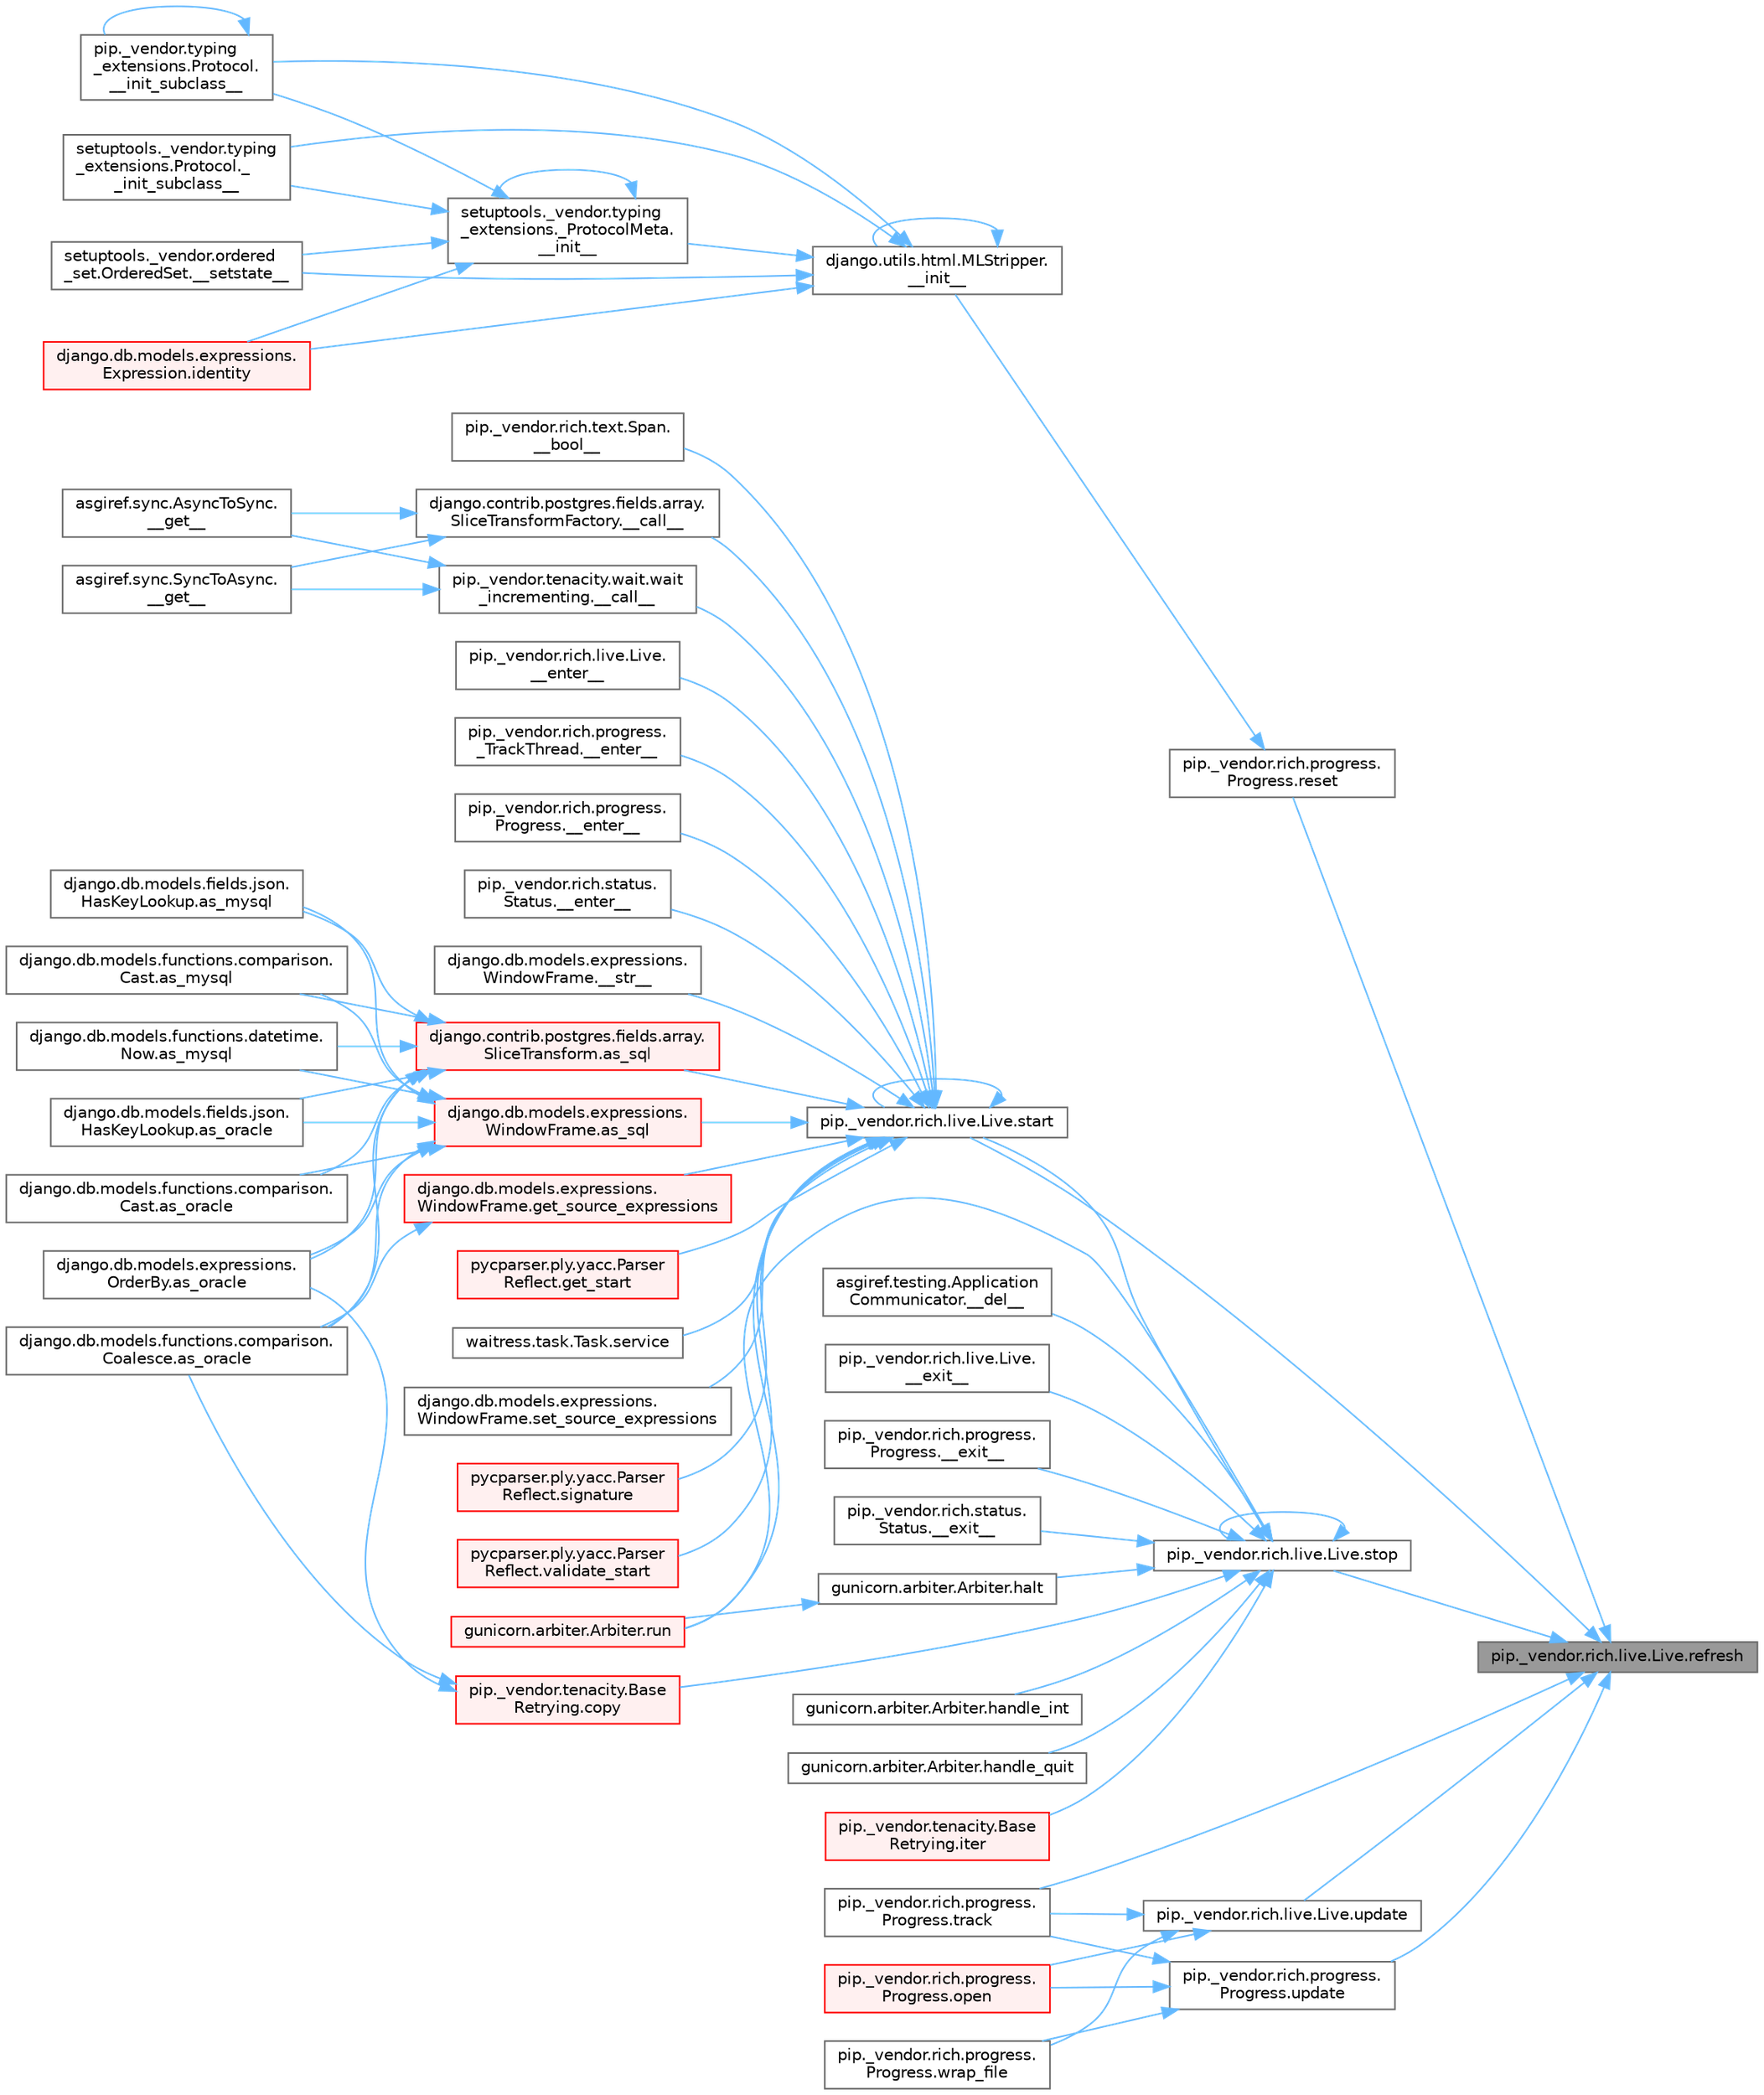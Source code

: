 digraph "pip._vendor.rich.live.Live.refresh"
{
 // LATEX_PDF_SIZE
  bgcolor="transparent";
  edge [fontname=Helvetica,fontsize=10,labelfontname=Helvetica,labelfontsize=10];
  node [fontname=Helvetica,fontsize=10,shape=box,height=0.2,width=0.4];
  rankdir="RL";
  Node1 [id="Node000001",label="pip._vendor.rich.live.Live.refresh",height=0.2,width=0.4,color="gray40", fillcolor="grey60", style="filled", fontcolor="black",tooltip=" "];
  Node1 -> Node2 [id="edge1_Node000001_Node000002",dir="back",color="steelblue1",style="solid",tooltip=" "];
  Node2 [id="Node000002",label="pip._vendor.rich.progress.\lProgress.reset",height=0.2,width=0.4,color="grey40", fillcolor="white", style="filled",URL="$classpip_1_1__vendor_1_1rich_1_1progress_1_1_progress.html#aafb5a51caee0151a490484577c2a9a9b",tooltip=" "];
  Node2 -> Node3 [id="edge2_Node000002_Node000003",dir="back",color="steelblue1",style="solid",tooltip=" "];
  Node3 [id="Node000003",label="django.utils.html.MLStripper.\l__init__",height=0.2,width=0.4,color="grey40", fillcolor="white", style="filled",URL="$classdjango_1_1utils_1_1html_1_1_m_l_stripper.html#a2cadf8795a912bed633ed31d662e43ff",tooltip=" "];
  Node3 -> Node3 [id="edge3_Node000003_Node000003",dir="back",color="steelblue1",style="solid",tooltip=" "];
  Node3 -> Node4 [id="edge4_Node000003_Node000004",dir="back",color="steelblue1",style="solid",tooltip=" "];
  Node4 [id="Node000004",label="setuptools._vendor.typing\l_extensions._ProtocolMeta.\l__init__",height=0.2,width=0.4,color="grey40", fillcolor="white", style="filled",URL="$classsetuptools_1_1__vendor_1_1typing__extensions_1_1___protocol_meta.html#a7bbaff8ac6d19534b46bca363ee0b43a",tooltip=" "];
  Node4 -> Node4 [id="edge5_Node000004_Node000004",dir="back",color="steelblue1",style="solid",tooltip=" "];
  Node4 -> Node5 [id="edge6_Node000004_Node000005",dir="back",color="steelblue1",style="solid",tooltip=" "];
  Node5 [id="Node000005",label="pip._vendor.typing\l_extensions.Protocol.\l__init_subclass__",height=0.2,width=0.4,color="grey40", fillcolor="white", style="filled",URL="$classpip_1_1__vendor_1_1typing__extensions_1_1_protocol.html#a2916efc86cebb8aba6deb7fd30b33988",tooltip=" "];
  Node5 -> Node5 [id="edge7_Node000005_Node000005",dir="back",color="steelblue1",style="solid",tooltip=" "];
  Node4 -> Node6 [id="edge8_Node000004_Node000006",dir="back",color="steelblue1",style="solid",tooltip=" "];
  Node6 [id="Node000006",label="setuptools._vendor.typing\l_extensions.Protocol._\l_init_subclass__",height=0.2,width=0.4,color="grey40", fillcolor="white", style="filled",URL="$classsetuptools_1_1__vendor_1_1typing__extensions_1_1_protocol.html#ac6cbebc092a4724ab3704c5334059874",tooltip=" "];
  Node4 -> Node7 [id="edge9_Node000004_Node000007",dir="back",color="steelblue1",style="solid",tooltip=" "];
  Node7 [id="Node000007",label="setuptools._vendor.ordered\l_set.OrderedSet.__setstate__",height=0.2,width=0.4,color="grey40", fillcolor="white", style="filled",URL="$classsetuptools_1_1__vendor_1_1ordered__set_1_1_ordered_set.html#aa7f7de9d987829525d06db565fe1b4a1",tooltip=" "];
  Node4 -> Node8 [id="edge10_Node000004_Node000008",dir="back",color="steelblue1",style="solid",tooltip=" "];
  Node8 [id="Node000008",label="django.db.models.expressions.\lExpression.identity",height=0.2,width=0.4,color="red", fillcolor="#FFF0F0", style="filled",URL="$classdjango_1_1db_1_1models_1_1expressions_1_1_expression.html#a10048810b5eb8641acf3bc150731b925",tooltip=" "];
  Node3 -> Node5 [id="edge11_Node000003_Node000005",dir="back",color="steelblue1",style="solid",tooltip=" "];
  Node3 -> Node6 [id="edge12_Node000003_Node000006",dir="back",color="steelblue1",style="solid",tooltip=" "];
  Node3 -> Node7 [id="edge13_Node000003_Node000007",dir="back",color="steelblue1",style="solid",tooltip=" "];
  Node3 -> Node8 [id="edge14_Node000003_Node000008",dir="back",color="steelblue1",style="solid",tooltip=" "];
  Node1 -> Node35 [id="edge15_Node000001_Node000035",dir="back",color="steelblue1",style="solid",tooltip=" "];
  Node35 [id="Node000035",label="pip._vendor.rich.live.Live.start",height=0.2,width=0.4,color="grey40", fillcolor="white", style="filled",URL="$classpip_1_1__vendor_1_1rich_1_1live_1_1_live.html#a7216ec35a1494a83ed749407ef4e0c40",tooltip=" "];
  Node35 -> Node36 [id="edge16_Node000035_Node000036",dir="back",color="steelblue1",style="solid",tooltip=" "];
  Node36 [id="Node000036",label="pip._vendor.rich.text.Span.\l__bool__",height=0.2,width=0.4,color="grey40", fillcolor="white", style="filled",URL="$classpip_1_1__vendor_1_1rich_1_1text_1_1_span.html#a46697beb32db6e5087af9c77058189fa",tooltip=" "];
  Node35 -> Node37 [id="edge17_Node000035_Node000037",dir="back",color="steelblue1",style="solid",tooltip=" "];
  Node37 [id="Node000037",label="django.contrib.postgres.fields.array.\lSliceTransformFactory.__call__",height=0.2,width=0.4,color="grey40", fillcolor="white", style="filled",URL="$classdjango_1_1contrib_1_1postgres_1_1fields_1_1array_1_1_slice_transform_factory.html#a60af1a96b18ed40dfdbacea43f36a5ab",tooltip=" "];
  Node37 -> Node38 [id="edge18_Node000037_Node000038",dir="back",color="steelblue1",style="solid",tooltip=" "];
  Node38 [id="Node000038",label="asgiref.sync.AsyncToSync.\l__get__",height=0.2,width=0.4,color="grey40", fillcolor="white", style="filled",URL="$classasgiref_1_1sync_1_1_async_to_sync.html#a23e9ef7a73da98dad9e3f4e65846969b",tooltip=" "];
  Node37 -> Node39 [id="edge19_Node000037_Node000039",dir="back",color="steelblue1",style="solid",tooltip=" "];
  Node39 [id="Node000039",label="asgiref.sync.SyncToAsync.\l__get__",height=0.2,width=0.4,color="grey40", fillcolor="white", style="filled",URL="$classasgiref_1_1sync_1_1_sync_to_async.html#aebdfbe3f01079a529fd2f39810597381",tooltip=" "];
  Node35 -> Node40 [id="edge20_Node000035_Node000040",dir="back",color="steelblue1",style="solid",tooltip=" "];
  Node40 [id="Node000040",label="pip._vendor.tenacity.wait.wait\l_incrementing.__call__",height=0.2,width=0.4,color="grey40", fillcolor="white", style="filled",URL="$classpip_1_1__vendor_1_1tenacity_1_1wait_1_1wait__incrementing.html#af47b0264325b86a85aa5cfd3b59a28cf",tooltip=" "];
  Node40 -> Node38 [id="edge21_Node000040_Node000038",dir="back",color="steelblue1",style="solid",tooltip=" "];
  Node40 -> Node39 [id="edge22_Node000040_Node000039",dir="back",color="steelblue1",style="solid",tooltip=" "];
  Node35 -> Node41 [id="edge23_Node000035_Node000041",dir="back",color="steelblue1",style="solid",tooltip=" "];
  Node41 [id="Node000041",label="pip._vendor.rich.live.Live.\l__enter__",height=0.2,width=0.4,color="grey40", fillcolor="white", style="filled",URL="$classpip_1_1__vendor_1_1rich_1_1live_1_1_live.html#aa3062fdcd3fb592a064dec1b64674ac5",tooltip=" "];
  Node35 -> Node42 [id="edge24_Node000035_Node000042",dir="back",color="steelblue1",style="solid",tooltip=" "];
  Node42 [id="Node000042",label="pip._vendor.rich.progress.\l_TrackThread.__enter__",height=0.2,width=0.4,color="grey40", fillcolor="white", style="filled",URL="$classpip_1_1__vendor_1_1rich_1_1progress_1_1___track_thread.html#a0b48116fd15e50c04c313a76be81e95d",tooltip=" "];
  Node35 -> Node43 [id="edge25_Node000035_Node000043",dir="back",color="steelblue1",style="solid",tooltip=" "];
  Node43 [id="Node000043",label="pip._vendor.rich.progress.\lProgress.__enter__",height=0.2,width=0.4,color="grey40", fillcolor="white", style="filled",URL="$classpip_1_1__vendor_1_1rich_1_1progress_1_1_progress.html#a4979cbd1c8ed672eeb7a49066392a186",tooltip=" "];
  Node35 -> Node44 [id="edge26_Node000035_Node000044",dir="back",color="steelblue1",style="solid",tooltip=" "];
  Node44 [id="Node000044",label="pip._vendor.rich.status.\lStatus.__enter__",height=0.2,width=0.4,color="grey40", fillcolor="white", style="filled",URL="$classpip_1_1__vendor_1_1rich_1_1status_1_1_status.html#a9c62ad173990d834893f5e97064f9ad7",tooltip=" "];
  Node35 -> Node45 [id="edge27_Node000035_Node000045",dir="back",color="steelblue1",style="solid",tooltip=" "];
  Node45 [id="Node000045",label="django.db.models.expressions.\lWindowFrame.__str__",height=0.2,width=0.4,color="grey40", fillcolor="white", style="filled",URL="$classdjango_1_1db_1_1models_1_1expressions_1_1_window_frame.html#a3e16a0d1fe7c8c0f0079d7ba8aefae7e",tooltip=" "];
  Node35 -> Node46 [id="edge28_Node000035_Node000046",dir="back",color="steelblue1",style="solid",tooltip=" "];
  Node46 [id="Node000046",label="django.contrib.postgres.fields.array.\lSliceTransform.as_sql",height=0.2,width=0.4,color="red", fillcolor="#FFF0F0", style="filled",URL="$classdjango_1_1contrib_1_1postgres_1_1fields_1_1array_1_1_slice_transform.html#adc5e91e1d2ce6e9bbee3be2837596d21",tooltip=" "];
  Node46 -> Node47 [id="edge29_Node000046_Node000047",dir="back",color="steelblue1",style="solid",tooltip=" "];
  Node47 [id="Node000047",label="django.db.models.fields.json.\lHasKeyLookup.as_mysql",height=0.2,width=0.4,color="grey40", fillcolor="white", style="filled",URL="$classdjango_1_1db_1_1models_1_1fields_1_1json_1_1_has_key_lookup.html#a10f67427287f2c0ea32513ca6f481e96",tooltip=" "];
  Node46 -> Node48 [id="edge30_Node000046_Node000048",dir="back",color="steelblue1",style="solid",tooltip=" "];
  Node48 [id="Node000048",label="django.db.models.functions.comparison.\lCast.as_mysql",height=0.2,width=0.4,color="grey40", fillcolor="white", style="filled",URL="$classdjango_1_1db_1_1models_1_1functions_1_1comparison_1_1_cast.html#a447737891e955909c6a381529a67a84e",tooltip=" "];
  Node46 -> Node49 [id="edge31_Node000046_Node000049",dir="back",color="steelblue1",style="solid",tooltip=" "];
  Node49 [id="Node000049",label="django.db.models.functions.datetime.\lNow.as_mysql",height=0.2,width=0.4,color="grey40", fillcolor="white", style="filled",URL="$classdjango_1_1db_1_1models_1_1functions_1_1datetime_1_1_now.html#a070a9334fb198086c0c4e96e9725d92b",tooltip=" "];
  Node46 -> Node50 [id="edge32_Node000046_Node000050",dir="back",color="steelblue1",style="solid",tooltip=" "];
  Node50 [id="Node000050",label="django.db.models.expressions.\lOrderBy.as_oracle",height=0.2,width=0.4,color="grey40", fillcolor="white", style="filled",URL="$classdjango_1_1db_1_1models_1_1expressions_1_1_order_by.html#af9b6ede9b0df85d6bcf54f983b3a8f6a",tooltip=" "];
  Node46 -> Node51 [id="edge33_Node000046_Node000051",dir="back",color="steelblue1",style="solid",tooltip=" "];
  Node51 [id="Node000051",label="django.db.models.fields.json.\lHasKeyLookup.as_oracle",height=0.2,width=0.4,color="grey40", fillcolor="white", style="filled",URL="$classdjango_1_1db_1_1models_1_1fields_1_1json_1_1_has_key_lookup.html#afbb88aa4fb23b3ec3acdc695c2f52398",tooltip=" "];
  Node46 -> Node52 [id="edge34_Node000046_Node000052",dir="back",color="steelblue1",style="solid",tooltip=" "];
  Node52 [id="Node000052",label="django.db.models.functions.comparison.\lCast.as_oracle",height=0.2,width=0.4,color="grey40", fillcolor="white", style="filled",URL="$classdjango_1_1db_1_1models_1_1functions_1_1comparison_1_1_cast.html#ad466cd7ca85dc257d9e2718f41a263ec",tooltip=" "];
  Node46 -> Node53 [id="edge35_Node000046_Node000053",dir="back",color="steelblue1",style="solid",tooltip=" "];
  Node53 [id="Node000053",label="django.db.models.functions.comparison.\lCoalesce.as_oracle",height=0.2,width=0.4,color="grey40", fillcolor="white", style="filled",URL="$classdjango_1_1db_1_1models_1_1functions_1_1comparison_1_1_coalesce.html#a1bbeea180ef3ef4d8ba5d51d33d6ef85",tooltip=" "];
  Node35 -> Node75 [id="edge36_Node000035_Node000075",dir="back",color="steelblue1",style="solid",tooltip=" "];
  Node75 [id="Node000075",label="django.db.models.expressions.\lWindowFrame.as_sql",height=0.2,width=0.4,color="red", fillcolor="#FFF0F0", style="filled",URL="$classdjango_1_1db_1_1models_1_1expressions_1_1_window_frame.html#ade5c159a9bd4309d1d9232af3fd54807",tooltip=" "];
  Node75 -> Node47 [id="edge37_Node000075_Node000047",dir="back",color="steelblue1",style="solid",tooltip=" "];
  Node75 -> Node48 [id="edge38_Node000075_Node000048",dir="back",color="steelblue1",style="solid",tooltip=" "];
  Node75 -> Node49 [id="edge39_Node000075_Node000049",dir="back",color="steelblue1",style="solid",tooltip=" "];
  Node75 -> Node50 [id="edge40_Node000075_Node000050",dir="back",color="steelblue1",style="solid",tooltip=" "];
  Node75 -> Node51 [id="edge41_Node000075_Node000051",dir="back",color="steelblue1",style="solid",tooltip=" "];
  Node75 -> Node52 [id="edge42_Node000075_Node000052",dir="back",color="steelblue1",style="solid",tooltip=" "];
  Node75 -> Node53 [id="edge43_Node000075_Node000053",dir="back",color="steelblue1",style="solid",tooltip=" "];
  Node35 -> Node76 [id="edge44_Node000035_Node000076",dir="back",color="steelblue1",style="solid",tooltip=" "];
  Node76 [id="Node000076",label="django.db.models.expressions.\lWindowFrame.get_source_expressions",height=0.2,width=0.4,color="red", fillcolor="#FFF0F0", style="filled",URL="$classdjango_1_1db_1_1models_1_1expressions_1_1_window_frame.html#a4b54c4c9b4c4a68308953d25703a2544",tooltip=" "];
  Node76 -> Node53 [id="edge45_Node000076_Node000053",dir="back",color="steelblue1",style="solid",tooltip=" "];
  Node35 -> Node1390 [id="edge46_Node000035_Node001390",dir="back",color="steelblue1",style="solid",tooltip=" "];
  Node1390 [id="Node001390",label="pycparser.ply.yacc.Parser\lReflect.get_start",height=0.2,width=0.4,color="red", fillcolor="#FFF0F0", style="filled",URL="$classpycparser_1_1ply_1_1yacc_1_1_parser_reflect.html#a47da581cfe4c452d4f2236ae2e32f8a7",tooltip=" "];
  Node35 -> Node1376 [id="edge47_Node000035_Node001376",dir="back",color="steelblue1",style="solid",tooltip=" "];
  Node1376 [id="Node001376",label="gunicorn.arbiter.Arbiter.run",height=0.2,width=0.4,color="red", fillcolor="#FFF0F0", style="filled",URL="$classgunicorn_1_1arbiter_1_1_arbiter.html#a690c034511f5f267e7da7478590701a9",tooltip=" "];
  Node35 -> Node472 [id="edge48_Node000035_Node000472",dir="back",color="steelblue1",style="solid",tooltip=" "];
  Node472 [id="Node000472",label="waitress.task.Task.service",height=0.2,width=0.4,color="grey40", fillcolor="white", style="filled",URL="$classwaitress_1_1task_1_1_task.html#acd61643ab6cfae697f619c48f46e40b6",tooltip=" "];
  Node35 -> Node1393 [id="edge49_Node000035_Node001393",dir="back",color="steelblue1",style="solid",tooltip=" "];
  Node1393 [id="Node001393",label="django.db.models.expressions.\lWindowFrame.set_source_expressions",height=0.2,width=0.4,color="grey40", fillcolor="white", style="filled",URL="$classdjango_1_1db_1_1models_1_1expressions_1_1_window_frame.html#a1fe665f627f1ec2396a68494d20be905",tooltip=" "];
  Node35 -> Node1394 [id="edge50_Node000035_Node001394",dir="back",color="steelblue1",style="solid",tooltip=" "];
  Node1394 [id="Node001394",label="pycparser.ply.yacc.Parser\lReflect.signature",height=0.2,width=0.4,color="red", fillcolor="#FFF0F0", style="filled",URL="$classpycparser_1_1ply_1_1yacc_1_1_parser_reflect.html#a525f61d23491eeae554ac65afedd0a5b",tooltip=" "];
  Node35 -> Node35 [id="edge51_Node000035_Node000035",dir="back",color="steelblue1",style="solid",tooltip=" "];
  Node35 -> Node1404 [id="edge52_Node000035_Node001404",dir="back",color="steelblue1",style="solid",tooltip=" "];
  Node1404 [id="Node001404",label="pycparser.ply.yacc.Parser\lReflect.validate_start",height=0.2,width=0.4,color="red", fillcolor="#FFF0F0", style="filled",URL="$classpycparser_1_1ply_1_1yacc_1_1_parser_reflect.html#a5f433e8fcd5e9bd8361b6be3458e8b7f",tooltip=" "];
  Node1 -> Node1369 [id="edge53_Node000001_Node001369",dir="back",color="steelblue1",style="solid",tooltip=" "];
  Node1369 [id="Node001369",label="pip._vendor.rich.live.Live.stop",height=0.2,width=0.4,color="grey40", fillcolor="white", style="filled",URL="$classpip_1_1__vendor_1_1rich_1_1live_1_1_live.html#a8b9a6fd11fa9b17db3cea3143e41fecc",tooltip=" "];
  Node1369 -> Node1370 [id="edge54_Node001369_Node001370",dir="back",color="steelblue1",style="solid",tooltip=" "];
  Node1370 [id="Node001370",label="asgiref.testing.Application\lCommunicator.__del__",height=0.2,width=0.4,color="grey40", fillcolor="white", style="filled",URL="$classasgiref_1_1testing_1_1_application_communicator.html#ad1e7504202fc0e77462288ef0d24f12d",tooltip=" "];
  Node1369 -> Node1371 [id="edge55_Node001369_Node001371",dir="back",color="steelblue1",style="solid",tooltip=" "];
  Node1371 [id="Node001371",label="pip._vendor.rich.live.Live.\l__exit__",height=0.2,width=0.4,color="grey40", fillcolor="white", style="filled",URL="$classpip_1_1__vendor_1_1rich_1_1live_1_1_live.html#ad2c0c523844059a1131851d7cab4fddb",tooltip=" "];
  Node1369 -> Node1372 [id="edge56_Node001369_Node001372",dir="back",color="steelblue1",style="solid",tooltip=" "];
  Node1372 [id="Node001372",label="pip._vendor.rich.progress.\lProgress.__exit__",height=0.2,width=0.4,color="grey40", fillcolor="white", style="filled",URL="$classpip_1_1__vendor_1_1rich_1_1progress_1_1_progress.html#a5f5ac8f61763352a757bf03480233094",tooltip=" "];
  Node1369 -> Node1373 [id="edge57_Node001369_Node001373",dir="back",color="steelblue1",style="solid",tooltip=" "];
  Node1373 [id="Node001373",label="pip._vendor.rich.status.\lStatus.__exit__",height=0.2,width=0.4,color="grey40", fillcolor="white", style="filled",URL="$classpip_1_1__vendor_1_1rich_1_1status_1_1_status.html#a460bb8d74c675078838735370c96324b",tooltip=" "];
  Node1369 -> Node1374 [id="edge58_Node001369_Node001374",dir="back",color="steelblue1",style="solid",tooltip=" "];
  Node1374 [id="Node001374",label="pip._vendor.tenacity.Base\lRetrying.copy",height=0.2,width=0.4,color="red", fillcolor="#FFF0F0", style="filled",URL="$classpip_1_1__vendor_1_1tenacity_1_1_base_retrying.html#a3b3c595a4448cf55ebb3d1f3660bea88",tooltip=" "];
  Node1374 -> Node50 [id="edge59_Node001374_Node000050",dir="back",color="steelblue1",style="solid",tooltip=" "];
  Node1374 -> Node53 [id="edge60_Node001374_Node000053",dir="back",color="steelblue1",style="solid",tooltip=" "];
  Node1369 -> Node1375 [id="edge61_Node001369_Node001375",dir="back",color="steelblue1",style="solid",tooltip=" "];
  Node1375 [id="Node001375",label="gunicorn.arbiter.Arbiter.halt",height=0.2,width=0.4,color="grey40", fillcolor="white", style="filled",URL="$classgunicorn_1_1arbiter_1_1_arbiter.html#a8c96a567bd668d560500593a6681b98c",tooltip=" "];
  Node1375 -> Node1376 [id="edge62_Node001375_Node001376",dir="back",color="steelblue1",style="solid",tooltip=" "];
  Node1369 -> Node1377 [id="edge63_Node001369_Node001377",dir="back",color="steelblue1",style="solid",tooltip=" "];
  Node1377 [id="Node001377",label="gunicorn.arbiter.Arbiter.handle_int",height=0.2,width=0.4,color="grey40", fillcolor="white", style="filled",URL="$classgunicorn_1_1arbiter_1_1_arbiter.html#af28faca7ba4e88bd592ff3fe9c8b672c",tooltip=" "];
  Node1369 -> Node1378 [id="edge64_Node001369_Node001378",dir="back",color="steelblue1",style="solid",tooltip=" "];
  Node1378 [id="Node001378",label="gunicorn.arbiter.Arbiter.handle_quit",height=0.2,width=0.4,color="grey40", fillcolor="white", style="filled",URL="$classgunicorn_1_1arbiter_1_1_arbiter.html#a6a84655bcb7e779c1f442986b1e854df",tooltip=" "];
  Node1369 -> Node1379 [id="edge65_Node001369_Node001379",dir="back",color="steelblue1",style="solid",tooltip=" "];
  Node1379 [id="Node001379",label="pip._vendor.tenacity.Base\lRetrying.iter",height=0.2,width=0.4,color="red", fillcolor="#FFF0F0", style="filled",URL="$classpip_1_1__vendor_1_1tenacity_1_1_base_retrying.html#a5606e1522961712b7e8693caf58a4d9c",tooltip=" "];
  Node1369 -> Node1376 [id="edge66_Node001369_Node001376",dir="back",color="steelblue1",style="solid",tooltip=" "];
  Node1369 -> Node35 [id="edge67_Node001369_Node000035",dir="back",color="steelblue1",style="solid",tooltip=" "];
  Node1369 -> Node1369 [id="edge68_Node001369_Node001369",dir="back",color="steelblue1",style="solid",tooltip=" "];
  Node1 -> Node718 [id="edge69_Node000001_Node000718",dir="back",color="steelblue1",style="solid",tooltip=" "];
  Node718 [id="Node000718",label="pip._vendor.rich.progress.\lProgress.track",height=0.2,width=0.4,color="grey40", fillcolor="white", style="filled",URL="$classpip_1_1__vendor_1_1rich_1_1progress_1_1_progress.html#aee9ea5592b98f74ebb5acb76bc499601",tooltip=" "];
  Node1 -> Node1387 [id="edge70_Node000001_Node001387",dir="back",color="steelblue1",style="solid",tooltip=" "];
  Node1387 [id="Node001387",label="pip._vendor.rich.live.Live.update",height=0.2,width=0.4,color="grey40", fillcolor="white", style="filled",URL="$classpip_1_1__vendor_1_1rich_1_1live_1_1_live.html#af9726cf9966a0250388c2b0138fb80cc",tooltip=" "];
  Node1387 -> Node159 [id="edge71_Node001387_Node000159",dir="back",color="steelblue1",style="solid",tooltip=" "];
  Node159 [id="Node000159",label="pip._vendor.rich.progress.\lProgress.open",height=0.2,width=0.4,color="red", fillcolor="#FFF0F0", style="filled",URL="$classpip_1_1__vendor_1_1rich_1_1progress_1_1_progress.html#a204bface9fc63d04e72844b751bcd8e3",tooltip=" "];
  Node1387 -> Node718 [id="edge72_Node001387_Node000718",dir="back",color="steelblue1",style="solid",tooltip=" "];
  Node1387 -> Node719 [id="edge73_Node001387_Node000719",dir="back",color="steelblue1",style="solid",tooltip=" "];
  Node719 [id="Node000719",label="pip._vendor.rich.progress.\lProgress.wrap_file",height=0.2,width=0.4,color="grey40", fillcolor="white", style="filled",URL="$classpip_1_1__vendor_1_1rich_1_1progress_1_1_progress.html#a53efbf901b66a0000b6d3fd0c53250be",tooltip=" "];
  Node1 -> Node1388 [id="edge74_Node000001_Node001388",dir="back",color="steelblue1",style="solid",tooltip=" "];
  Node1388 [id="Node001388",label="pip._vendor.rich.progress.\lProgress.update",height=0.2,width=0.4,color="grey40", fillcolor="white", style="filled",URL="$classpip_1_1__vendor_1_1rich_1_1progress_1_1_progress.html#a6fa62223b1262496c0ae743cd52e92e5",tooltip=" "];
  Node1388 -> Node159 [id="edge75_Node001388_Node000159",dir="back",color="steelblue1",style="solid",tooltip=" "];
  Node1388 -> Node718 [id="edge76_Node001388_Node000718",dir="back",color="steelblue1",style="solid",tooltip=" "];
  Node1388 -> Node719 [id="edge77_Node001388_Node000719",dir="back",color="steelblue1",style="solid",tooltip=" "];
}
